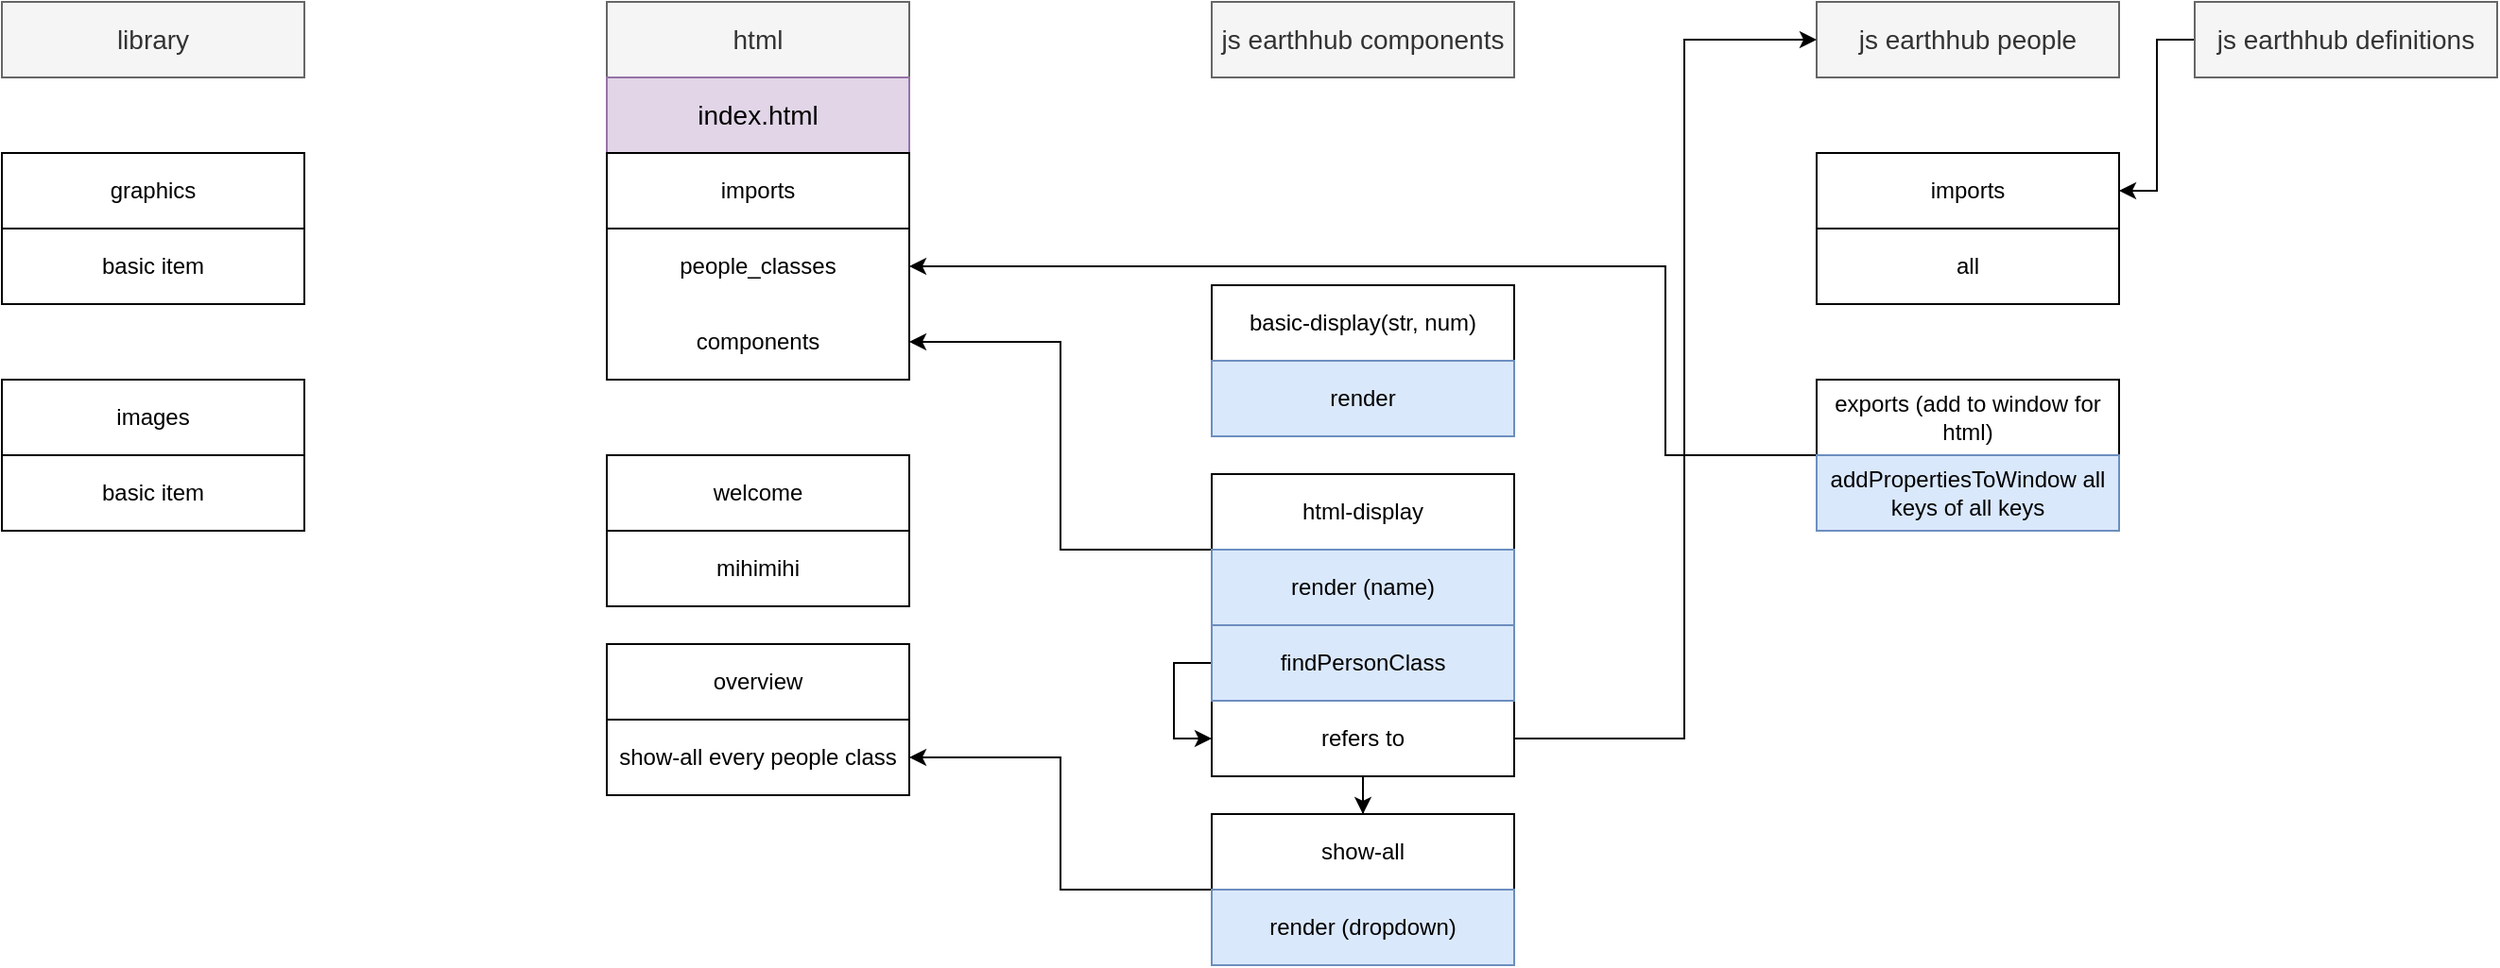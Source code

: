 <mxfile version="21.3.2" type="github">
  <diagram name="Page-1" id="QBl8b4-LOP0VvZngq2C_">
    <mxGraphModel dx="2284" dy="800" grid="1" gridSize="10" guides="1" tooltips="1" connect="1" arrows="1" fold="1" page="1" pageScale="1" pageWidth="850" pageHeight="1100" math="0" shadow="0">
      <root>
        <mxCell id="0" />
        <mxCell id="1" parent="0" />
        <mxCell id="l2hWxZF2ULoP5v3ukFhX-6" value="html" style="text;html=1;align=center;verticalAlign=middle;whiteSpace=wrap;rounded=0;fontSize=14;fontStyle=0;fillColor=#f5f5f5;fontColor=#333333;strokeColor=#666666;" vertex="1" parent="1">
          <mxGeometry x="120" y="40" width="160" height="40" as="geometry" />
        </mxCell>
        <mxCell id="l2hWxZF2ULoP5v3ukFhX-30" style="edgeStyle=orthogonalEdgeStyle;rounded=0;orthogonalLoop=1;jettySize=auto;html=1;entryX=1;entryY=0.5;entryDx=0;entryDy=0;exitX=0;exitY=0.25;exitDx=0;exitDy=0;" edge="1" parent="1" source="l2hWxZF2ULoP5v3ukFhX-34" target="l2hWxZF2ULoP5v3ukFhX-29">
          <mxGeometry relative="1" as="geometry" />
        </mxCell>
        <mxCell id="l2hWxZF2ULoP5v3ukFhX-7" value="js earthhub components" style="text;html=1;align=center;verticalAlign=middle;whiteSpace=wrap;rounded=0;fontSize=14;fontStyle=0;fillColor=#f5f5f5;fontColor=#333333;strokeColor=#666666;" vertex="1" parent="1">
          <mxGeometry x="440" y="40" width="160" height="40" as="geometry" />
        </mxCell>
        <mxCell id="l2hWxZF2ULoP5v3ukFhX-8" value="js earthhub&amp;nbsp;people" style="text;html=1;align=center;verticalAlign=middle;whiteSpace=wrap;rounded=0;fontSize=14;fontStyle=0;fillColor=#f5f5f5;fontColor=#333333;strokeColor=#666666;" vertex="1" parent="1">
          <mxGeometry x="760" y="40" width="160" height="40" as="geometry" />
        </mxCell>
        <mxCell id="l2hWxZF2ULoP5v3ukFhX-39" style="edgeStyle=orthogonalEdgeStyle;rounded=0;orthogonalLoop=1;jettySize=auto;html=1;entryX=1;entryY=0.25;entryDx=0;entryDy=0;" edge="1" parent="1" source="l2hWxZF2ULoP5v3ukFhX-9" target="l2hWxZF2ULoP5v3ukFhX-37">
          <mxGeometry relative="1" as="geometry" />
        </mxCell>
        <mxCell id="l2hWxZF2ULoP5v3ukFhX-9" value="js earthhub definitions" style="text;html=1;align=center;verticalAlign=middle;whiteSpace=wrap;rounded=0;fontSize=14;fontStyle=0;fillColor=#f5f5f5;fontColor=#333333;strokeColor=#666666;" vertex="1" parent="1">
          <mxGeometry x="960" y="40" width="160" height="40" as="geometry" />
        </mxCell>
        <mxCell id="l2hWxZF2ULoP5v3ukFhX-12" value="index.html" style="text;html=1;align=center;verticalAlign=middle;whiteSpace=wrap;rounded=0;fontSize=14;fontStyle=0;fillColor=#e1d5e7;strokeColor=#9673a6;" vertex="1" parent="1">
          <mxGeometry x="120" y="80" width="160" height="40" as="geometry" />
        </mxCell>
        <mxCell id="l2hWxZF2ULoP5v3ukFhX-13" value="welcome" style="swimlane;fontStyle=0;childLayout=stackLayout;horizontal=1;startSize=40;horizontalStack=0;resizeParent=1;resizeParentMax=0;resizeLast=0;collapsible=1;marginBottom=0;whiteSpace=wrap;html=1;rounded=0;" vertex="1" parent="1">
          <mxGeometry x="120" y="280" width="160" height="80" as="geometry">
            <mxRectangle x="280" y="320" width="160" height="40" as="alternateBounds" />
          </mxGeometry>
        </mxCell>
        <mxCell id="l2hWxZF2ULoP5v3ukFhX-14" value="mihimihi" style="text;html=1;strokeColor=none;fillColor=none;align=center;verticalAlign=middle;whiteSpace=wrap;rounded=0;" vertex="1" parent="l2hWxZF2ULoP5v3ukFhX-13">
          <mxGeometry y="40" width="160" height="40" as="geometry" />
        </mxCell>
        <mxCell id="l2hWxZF2ULoP5v3ukFhX-15" value="overview" style="swimlane;fontStyle=0;childLayout=stackLayout;horizontal=1;startSize=40;horizontalStack=0;resizeParent=1;resizeParentMax=0;resizeLast=0;collapsible=1;marginBottom=0;whiteSpace=wrap;html=1;rounded=0;" vertex="1" parent="1">
          <mxGeometry x="120" y="380" width="160" height="80" as="geometry">
            <mxRectangle x="280" y="320" width="160" height="40" as="alternateBounds" />
          </mxGeometry>
        </mxCell>
        <mxCell id="l2hWxZF2ULoP5v3ukFhX-16" value="show-all every people class" style="text;html=1;strokeColor=none;fillColor=none;align=center;verticalAlign=middle;whiteSpace=wrap;rounded=0;" vertex="1" parent="l2hWxZF2ULoP5v3ukFhX-15">
          <mxGeometry y="40" width="160" height="40" as="geometry" />
        </mxCell>
        <mxCell id="l2hWxZF2ULoP5v3ukFhX-17" value="library" style="text;html=1;align=center;verticalAlign=middle;whiteSpace=wrap;rounded=0;fontSize=14;fontStyle=0;fillColor=#f5f5f5;fontColor=#333333;strokeColor=#666666;" vertex="1" parent="1">
          <mxGeometry x="-200" y="40" width="160" height="40" as="geometry" />
        </mxCell>
        <mxCell id="l2hWxZF2ULoP5v3ukFhX-22" value="graphics" style="swimlane;fontStyle=0;childLayout=stackLayout;horizontal=1;startSize=40;horizontalStack=0;resizeParent=1;resizeParentMax=0;resizeLast=0;collapsible=1;marginBottom=0;whiteSpace=wrap;html=1;rounded=0;" vertex="1" parent="1">
          <mxGeometry x="-200" y="120" width="160" height="80" as="geometry">
            <mxRectangle x="280" y="320" width="160" height="40" as="alternateBounds" />
          </mxGeometry>
        </mxCell>
        <mxCell id="l2hWxZF2ULoP5v3ukFhX-23" value="basic item" style="text;html=1;strokeColor=none;fillColor=none;align=center;verticalAlign=middle;whiteSpace=wrap;rounded=0;" vertex="1" parent="l2hWxZF2ULoP5v3ukFhX-22">
          <mxGeometry y="40" width="160" height="40" as="geometry" />
        </mxCell>
        <mxCell id="l2hWxZF2ULoP5v3ukFhX-24" value="images" style="swimlane;fontStyle=0;childLayout=stackLayout;horizontal=1;startSize=40;horizontalStack=0;resizeParent=1;resizeParentMax=0;resizeLast=0;collapsible=1;marginBottom=0;whiteSpace=wrap;html=1;rounded=0;" vertex="1" parent="1">
          <mxGeometry x="-200" y="240" width="160" height="80" as="geometry">
            <mxRectangle x="280" y="320" width="160" height="40" as="alternateBounds" />
          </mxGeometry>
        </mxCell>
        <mxCell id="l2hWxZF2ULoP5v3ukFhX-25" value="basic item" style="text;html=1;strokeColor=none;fillColor=none;align=center;verticalAlign=middle;whiteSpace=wrap;rounded=0;" vertex="1" parent="l2hWxZF2ULoP5v3ukFhX-24">
          <mxGeometry y="40" width="160" height="40" as="geometry" />
        </mxCell>
        <mxCell id="l2hWxZF2ULoP5v3ukFhX-27" value="imports" style="swimlane;fontStyle=0;childLayout=stackLayout;horizontal=1;startSize=40;horizontalStack=0;resizeParent=1;resizeParentMax=0;resizeLast=0;collapsible=1;marginBottom=0;whiteSpace=wrap;html=1;rounded=0;" vertex="1" parent="1">
          <mxGeometry x="120" y="120" width="160" height="120" as="geometry">
            <mxRectangle x="280" y="320" width="160" height="40" as="alternateBounds" />
          </mxGeometry>
        </mxCell>
        <mxCell id="l2hWxZF2ULoP5v3ukFhX-28" value="people_classes" style="text;html=1;strokeColor=none;fillColor=none;align=center;verticalAlign=middle;whiteSpace=wrap;rounded=0;" vertex="1" parent="l2hWxZF2ULoP5v3ukFhX-27">
          <mxGeometry y="40" width="160" height="40" as="geometry" />
        </mxCell>
        <mxCell id="l2hWxZF2ULoP5v3ukFhX-29" value="components" style="text;html=1;strokeColor=none;fillColor=none;align=center;verticalAlign=middle;whiteSpace=wrap;rounded=0;" vertex="1" parent="l2hWxZF2ULoP5v3ukFhX-27">
          <mxGeometry y="80" width="160" height="40" as="geometry" />
        </mxCell>
        <mxCell id="l2hWxZF2ULoP5v3ukFhX-34" value="html-display" style="swimlane;fontStyle=0;childLayout=stackLayout;horizontal=1;startSize=40;horizontalStack=0;resizeParent=1;resizeParentMax=0;resizeLast=0;collapsible=1;marginBottom=0;whiteSpace=wrap;html=1;rounded=0;" vertex="1" parent="1">
          <mxGeometry x="440" y="290" width="160" height="160" as="geometry">
            <mxRectangle x="440" y="290" width="160" height="40" as="alternateBounds" />
          </mxGeometry>
        </mxCell>
        <mxCell id="l2hWxZF2ULoP5v3ukFhX-50" value="render (name)" style="text;html=1;strokeColor=#6c8ebf;fillColor=#dae8fc;align=center;verticalAlign=middle;whiteSpace=wrap;rounded=0;" vertex="1" parent="l2hWxZF2ULoP5v3ukFhX-34">
          <mxGeometry y="40" width="160" height="40" as="geometry" />
        </mxCell>
        <mxCell id="l2hWxZF2ULoP5v3ukFhX-54" style="edgeStyle=orthogonalEdgeStyle;rounded=0;orthogonalLoop=1;jettySize=auto;html=1;entryX=0;entryY=0.5;entryDx=0;entryDy=0;" edge="1" parent="l2hWxZF2ULoP5v3ukFhX-34" source="l2hWxZF2ULoP5v3ukFhX-53" target="l2hWxZF2ULoP5v3ukFhX-35">
          <mxGeometry relative="1" as="geometry">
            <Array as="points">
              <mxPoint x="-20" y="100" />
              <mxPoint x="-20" y="140" />
            </Array>
          </mxGeometry>
        </mxCell>
        <mxCell id="l2hWxZF2ULoP5v3ukFhX-53" value="findPersonClass" style="text;html=1;strokeColor=#6c8ebf;fillColor=#dae8fc;align=center;verticalAlign=middle;whiteSpace=wrap;rounded=0;" vertex="1" parent="l2hWxZF2ULoP5v3ukFhX-34">
          <mxGeometry y="80" width="160" height="40" as="geometry" />
        </mxCell>
        <mxCell id="l2hWxZF2ULoP5v3ukFhX-35" value="refers to" style="text;html=1;strokeColor=none;fillColor=none;align=center;verticalAlign=middle;whiteSpace=wrap;rounded=0;" vertex="1" parent="l2hWxZF2ULoP5v3ukFhX-34">
          <mxGeometry y="120" width="160" height="40" as="geometry" />
        </mxCell>
        <mxCell id="l2hWxZF2ULoP5v3ukFhX-37" value="imports" style="swimlane;fontStyle=0;childLayout=stackLayout;horizontal=1;startSize=40;horizontalStack=0;resizeParent=1;resizeParentMax=0;resizeLast=0;collapsible=1;marginBottom=0;whiteSpace=wrap;html=1;rounded=0;" vertex="1" parent="1">
          <mxGeometry x="760" y="120" width="160" height="80" as="geometry">
            <mxRectangle x="760" y="120" width="160" height="40" as="alternateBounds" />
          </mxGeometry>
        </mxCell>
        <mxCell id="l2hWxZF2ULoP5v3ukFhX-38" value="all" style="text;html=1;strokeColor=none;fillColor=none;align=center;verticalAlign=middle;whiteSpace=wrap;rounded=0;" vertex="1" parent="l2hWxZF2ULoP5v3ukFhX-37">
          <mxGeometry y="40" width="160" height="40" as="geometry" />
        </mxCell>
        <mxCell id="l2hWxZF2ULoP5v3ukFhX-42" style="edgeStyle=orthogonalEdgeStyle;rounded=0;orthogonalLoop=1;jettySize=auto;html=1;entryX=1;entryY=0.5;entryDx=0;entryDy=0;" edge="1" parent="1" source="l2hWxZF2ULoP5v3ukFhX-40" target="l2hWxZF2ULoP5v3ukFhX-28">
          <mxGeometry relative="1" as="geometry">
            <Array as="points">
              <mxPoint x="680" y="280" />
              <mxPoint x="680" y="180" />
            </Array>
          </mxGeometry>
        </mxCell>
        <mxCell id="l2hWxZF2ULoP5v3ukFhX-40" value="exports (add to window for html)" style="swimlane;fontStyle=0;childLayout=stackLayout;horizontal=1;startSize=40;horizontalStack=0;resizeParent=1;resizeParentMax=0;resizeLast=0;collapsible=1;marginBottom=0;whiteSpace=wrap;html=1;rounded=0;" vertex="1" parent="1">
          <mxGeometry x="760" y="240" width="160" height="80" as="geometry">
            <mxRectangle x="760" y="240" width="160" height="40" as="alternateBounds" />
          </mxGeometry>
        </mxCell>
        <mxCell id="l2hWxZF2ULoP5v3ukFhX-41" value="addPropertiesToWindow all keys of all keys" style="text;html=1;strokeColor=#6c8ebf;fillColor=#dae8fc;align=center;verticalAlign=middle;whiteSpace=wrap;rounded=0;" vertex="1" parent="l2hWxZF2ULoP5v3ukFhX-40">
          <mxGeometry y="40" width="160" height="40" as="geometry" />
        </mxCell>
        <mxCell id="l2hWxZF2ULoP5v3ukFhX-43" value="basic-display(str, num)" style="swimlane;fontStyle=0;childLayout=stackLayout;horizontal=1;startSize=40;horizontalStack=0;resizeParent=1;resizeParentMax=0;resizeLast=0;collapsible=1;marginBottom=0;whiteSpace=wrap;html=1;rounded=0;" vertex="1" parent="1">
          <mxGeometry x="440" y="190" width="160" height="80" as="geometry">
            <mxRectangle x="440" y="190" width="160" height="40" as="alternateBounds" />
          </mxGeometry>
        </mxCell>
        <mxCell id="l2hWxZF2ULoP5v3ukFhX-44" value="render" style="text;html=1;strokeColor=#6c8ebf;fillColor=#dae8fc;align=center;verticalAlign=middle;whiteSpace=wrap;rounded=0;" vertex="1" parent="l2hWxZF2ULoP5v3ukFhX-43">
          <mxGeometry y="40" width="160" height="40" as="geometry" />
        </mxCell>
        <mxCell id="l2hWxZF2ULoP5v3ukFhX-52" style="edgeStyle=orthogonalEdgeStyle;rounded=0;orthogonalLoop=1;jettySize=auto;html=1;entryX=1;entryY=0.5;entryDx=0;entryDy=0;" edge="1" parent="1" source="l2hWxZF2ULoP5v3ukFhX-45" target="l2hWxZF2ULoP5v3ukFhX-16">
          <mxGeometry relative="1" as="geometry" />
        </mxCell>
        <mxCell id="l2hWxZF2ULoP5v3ukFhX-45" value="show-all" style="swimlane;fontStyle=0;childLayout=stackLayout;horizontal=1;startSize=40;horizontalStack=0;resizeParent=1;resizeParentMax=0;resizeLast=0;collapsible=1;marginBottom=0;whiteSpace=wrap;html=1;rounded=0;" vertex="1" parent="1">
          <mxGeometry x="440" y="470" width="160" height="80" as="geometry">
            <mxRectangle x="280" y="320" width="160" height="40" as="alternateBounds" />
          </mxGeometry>
        </mxCell>
        <mxCell id="l2hWxZF2ULoP5v3ukFhX-46" value="render (dropdown)" style="text;html=1;strokeColor=#6c8ebf;fillColor=#dae8fc;align=center;verticalAlign=middle;whiteSpace=wrap;rounded=0;" vertex="1" parent="l2hWxZF2ULoP5v3ukFhX-45">
          <mxGeometry y="40" width="160" height="40" as="geometry" />
        </mxCell>
        <mxCell id="l2hWxZF2ULoP5v3ukFhX-49" style="edgeStyle=orthogonalEdgeStyle;rounded=0;orthogonalLoop=1;jettySize=auto;html=1;entryX=0.5;entryY=0;entryDx=0;entryDy=0;" edge="1" parent="1" source="l2hWxZF2ULoP5v3ukFhX-35" target="l2hWxZF2ULoP5v3ukFhX-45">
          <mxGeometry relative="1" as="geometry" />
        </mxCell>
        <mxCell id="l2hWxZF2ULoP5v3ukFhX-51" style="edgeStyle=orthogonalEdgeStyle;rounded=0;orthogonalLoop=1;jettySize=auto;html=1;entryX=0;entryY=0.5;entryDx=0;entryDy=0;exitX=1;exitY=0.5;exitDx=0;exitDy=0;" edge="1" parent="1" source="l2hWxZF2ULoP5v3ukFhX-35" target="l2hWxZF2ULoP5v3ukFhX-8">
          <mxGeometry relative="1" as="geometry">
            <Array as="points">
              <mxPoint x="690" y="430" />
              <mxPoint x="690" y="60" />
            </Array>
          </mxGeometry>
        </mxCell>
      </root>
    </mxGraphModel>
  </diagram>
</mxfile>
